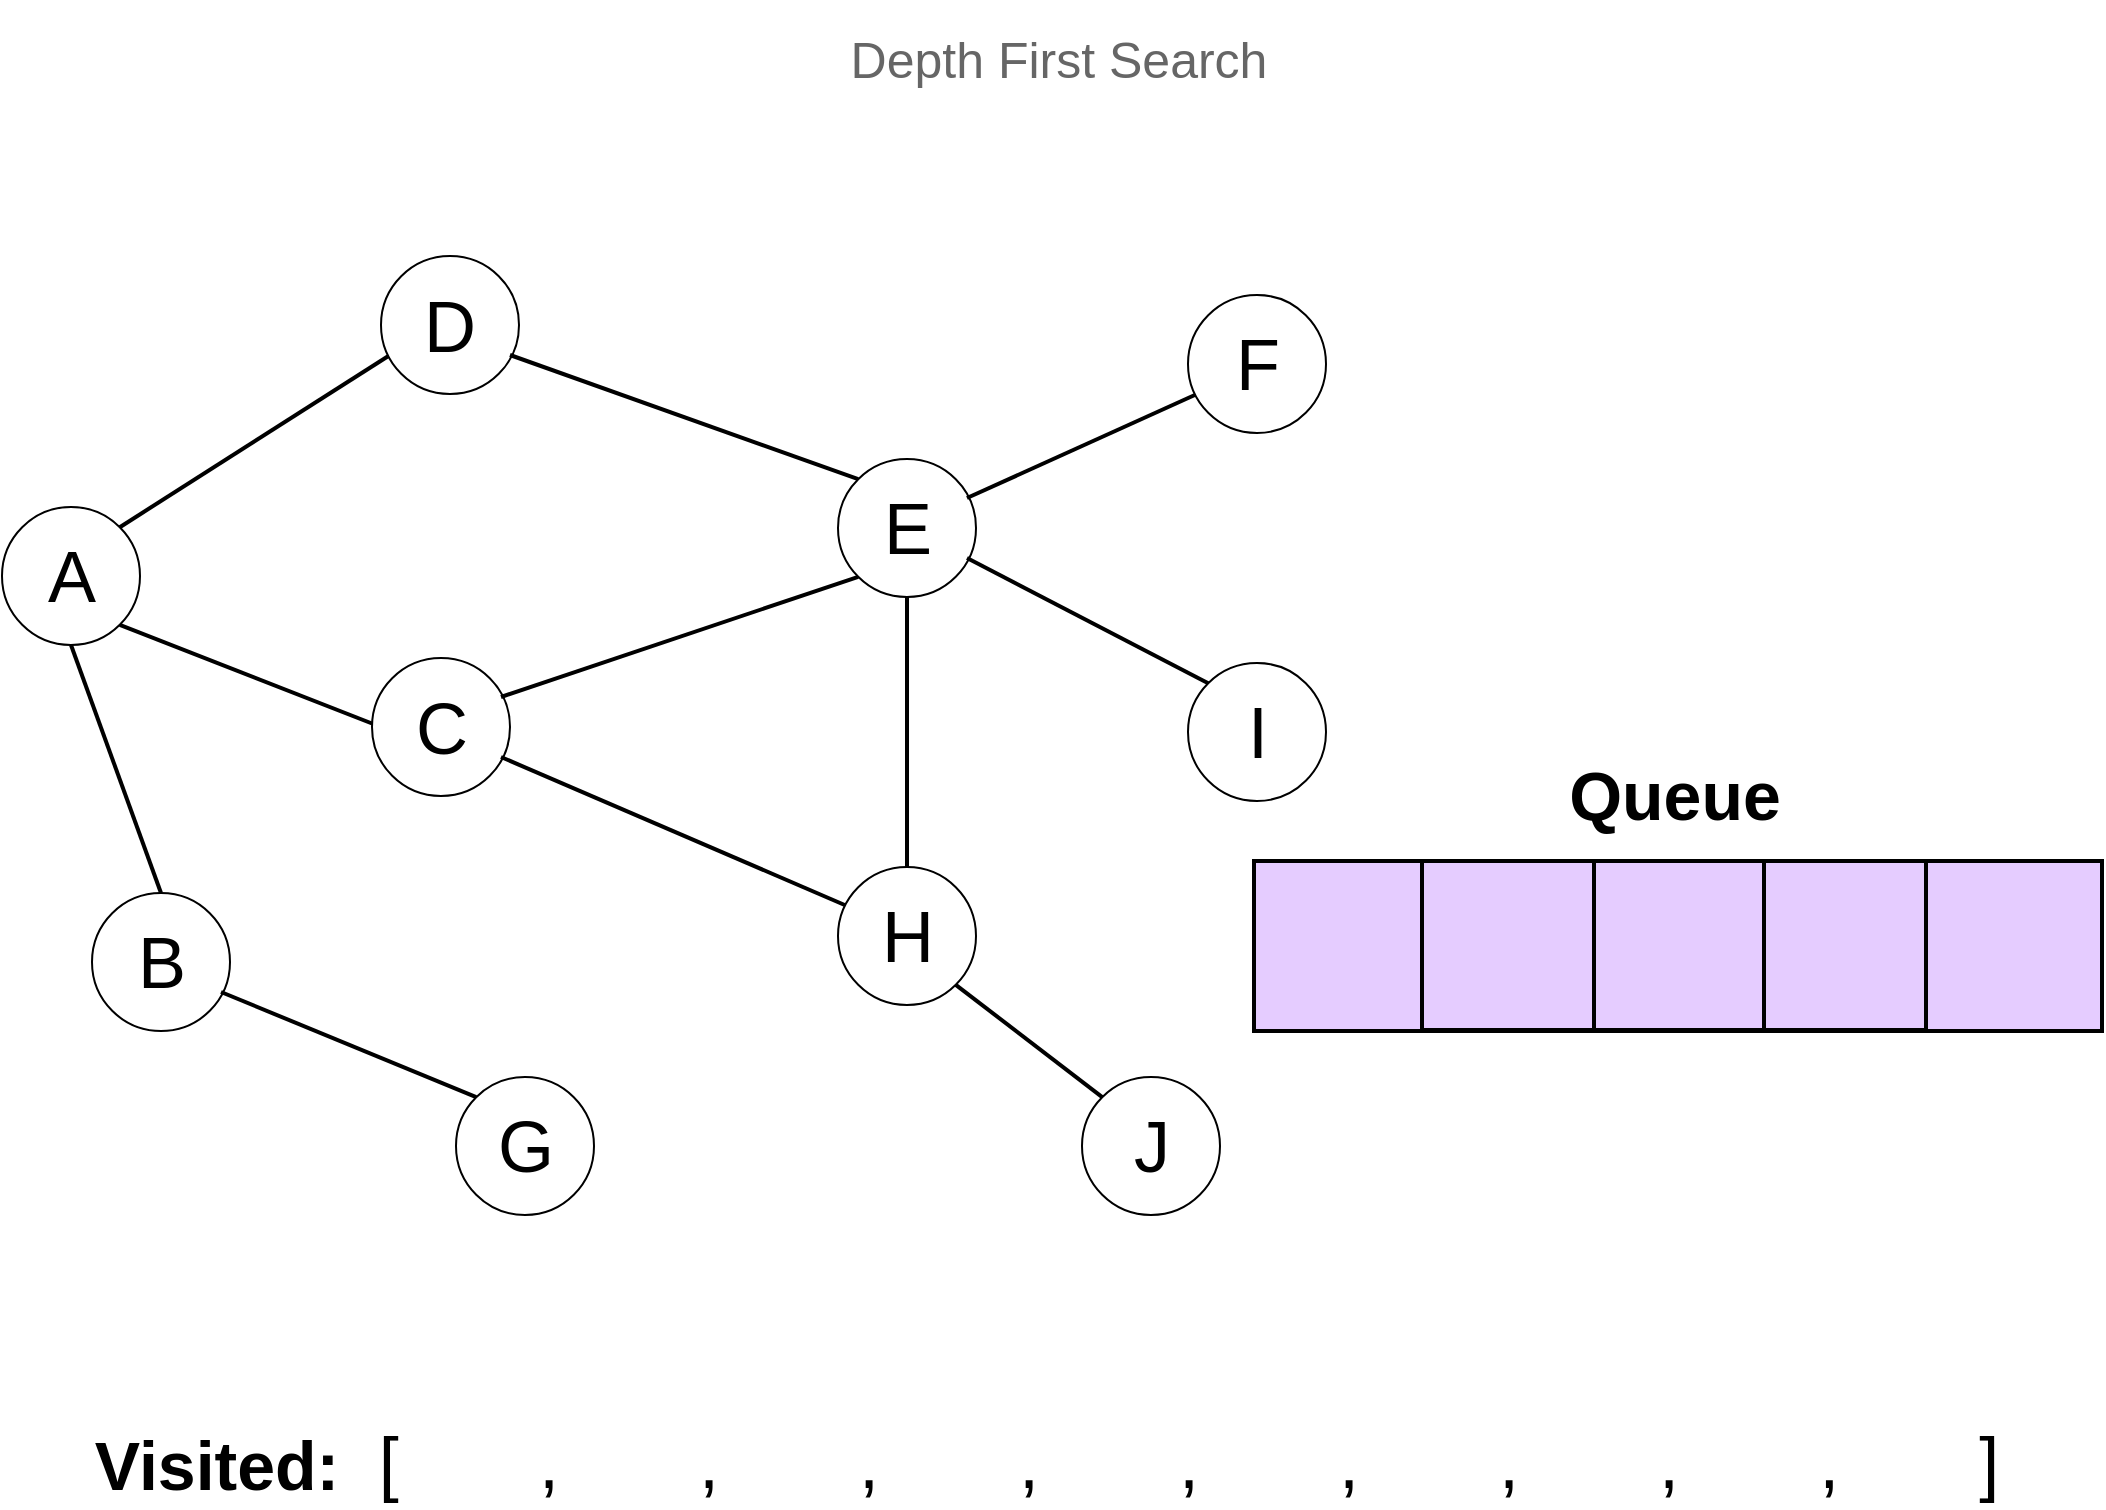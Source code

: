 <mxfile version="17.2.1" type="device"><diagram id="Y4cg5wBQxsTZnQ5amaxG" name="Page-1"><mxGraphModel dx="1422" dy="865" grid="0" gridSize="10" guides="1" tooltips="1" connect="1" arrows="1" fold="1" page="1" pageScale="1" pageWidth="1100" pageHeight="850" math="0" shadow="0"><root><mxCell id="0"/><mxCell id="1" parent="0"/><mxCell id="U78qBpOmDjyZ7_BI7Jns-25" style="rounded=0;orthogonalLoop=1;jettySize=auto;html=1;exitX=1;exitY=1;exitDx=0;exitDy=0;entryX=0;entryY=0.5;entryDx=0;entryDy=0;fontSize=36;endArrow=none;endFill=0;strokeWidth=2;" parent="1" source="U78qBpOmDjyZ7_BI7Jns-1" target="U78qBpOmDjyZ7_BI7Jns-10" edge="1"><mxGeometry relative="1" as="geometry"/></mxCell><mxCell id="U78qBpOmDjyZ7_BI7Jns-27" style="edgeStyle=none;rounded=0;orthogonalLoop=1;jettySize=auto;html=1;exitX=1;exitY=0;exitDx=0;exitDy=0;entryX=0;entryY=1;entryDx=0;entryDy=0;fontSize=36;endArrow=none;endFill=0;strokeWidth=2;" parent="1" source="U78qBpOmDjyZ7_BI7Jns-1" target="U78qBpOmDjyZ7_BI7Jns-8" edge="1"><mxGeometry relative="1" as="geometry"/></mxCell><mxCell id="U78qBpOmDjyZ7_BI7Jns-29" style="edgeStyle=none;rounded=0;orthogonalLoop=1;jettySize=auto;html=1;exitX=0.5;exitY=1;exitDx=0;exitDy=0;entryX=0.5;entryY=0;entryDx=0;entryDy=0;fontSize=36;endArrow=none;endFill=0;strokeWidth=2;" parent="1" source="U78qBpOmDjyZ7_BI7Jns-1" target="U78qBpOmDjyZ7_BI7Jns-11" edge="1"><mxGeometry relative="1" as="geometry"/></mxCell><mxCell id="U78qBpOmDjyZ7_BI7Jns-1" value="" style="ellipse;whiteSpace=wrap;html=1;aspect=fixed;" parent="1" vertex="1"><mxGeometry x="22" y="261.5" width="69" height="69" as="geometry"/></mxCell><mxCell id="U78qBpOmDjyZ7_BI7Jns-2" value="&lt;font style=&quot;font-size: 36px&quot;&gt;A&lt;/font&gt;" style="text;html=1;strokeColor=none;fillColor=none;align=center;verticalAlign=middle;whiteSpace=wrap;rounded=0;" parent="1" vertex="1"><mxGeometry x="26.5" y="281" width="60" height="30" as="geometry"/></mxCell><mxCell id="U78qBpOmDjyZ7_BI7Jns-7" value="" style="ellipse;whiteSpace=wrap;html=1;aspect=fixed;" parent="1" vertex="1"><mxGeometry x="211.5" y="136" width="69" height="69" as="geometry"/></mxCell><mxCell id="U78qBpOmDjyZ7_BI7Jns-28" style="edgeStyle=none;rounded=0;orthogonalLoop=1;jettySize=auto;html=1;exitX=1;exitY=1;exitDx=0;exitDy=0;entryX=0;entryY=0;entryDx=0;entryDy=0;fontSize=36;endArrow=none;endFill=0;strokeWidth=2;" parent="1" source="U78qBpOmDjyZ7_BI7Jns-8" target="U78qBpOmDjyZ7_BI7Jns-13" edge="1"><mxGeometry relative="1" as="geometry"/></mxCell><mxCell id="U78qBpOmDjyZ7_BI7Jns-8" value="&lt;font style=&quot;font-size: 36px&quot;&gt;D&lt;/font&gt;" style="text;html=1;strokeColor=none;fillColor=none;align=center;verticalAlign=middle;whiteSpace=wrap;rounded=0;" parent="1" vertex="1"><mxGeometry x="216" y="155.5" width="60" height="30" as="geometry"/></mxCell><mxCell id="U78qBpOmDjyZ7_BI7Jns-9" value="" style="ellipse;whiteSpace=wrap;html=1;aspect=fixed;" parent="1" vertex="1"><mxGeometry x="207" y="337" width="69" height="69" as="geometry"/></mxCell><mxCell id="U78qBpOmDjyZ7_BI7Jns-30" style="edgeStyle=none;rounded=0;orthogonalLoop=1;jettySize=auto;html=1;exitX=1;exitY=1;exitDx=0;exitDy=0;entryX=0;entryY=0;entryDx=0;entryDy=0;fontSize=36;endArrow=none;endFill=0;strokeWidth=2;" parent="1" source="U78qBpOmDjyZ7_BI7Jns-10" target="U78qBpOmDjyZ7_BI7Jns-20" edge="1"><mxGeometry relative="1" as="geometry"/></mxCell><mxCell id="U78qBpOmDjyZ7_BI7Jns-31" style="edgeStyle=none;rounded=0;orthogonalLoop=1;jettySize=auto;html=1;exitX=1;exitY=0;exitDx=0;exitDy=0;entryX=0;entryY=1;entryDx=0;entryDy=0;fontSize=36;endArrow=none;endFill=0;strokeWidth=2;" parent="1" source="U78qBpOmDjyZ7_BI7Jns-10" target="U78qBpOmDjyZ7_BI7Jns-13" edge="1"><mxGeometry relative="1" as="geometry"/></mxCell><mxCell id="U78qBpOmDjyZ7_BI7Jns-10" value="&lt;font style=&quot;font-size: 36px&quot;&gt;C&lt;/font&gt;" style="text;html=1;strokeColor=none;fillColor=none;align=center;verticalAlign=middle;whiteSpace=wrap;rounded=0;" parent="1" vertex="1"><mxGeometry x="211.5" y="356.5" width="60" height="30" as="geometry"/></mxCell><mxCell id="U78qBpOmDjyZ7_BI7Jns-11" value="" style="ellipse;whiteSpace=wrap;html=1;aspect=fixed;" parent="1" vertex="1"><mxGeometry x="67" y="454.5" width="69" height="69" as="geometry"/></mxCell><mxCell id="U78qBpOmDjyZ7_BI7Jns-32" style="edgeStyle=none;rounded=0;orthogonalLoop=1;jettySize=auto;html=1;exitX=1;exitY=1;exitDx=0;exitDy=0;entryX=0;entryY=0;entryDx=0;entryDy=0;fontSize=36;endArrow=none;endFill=0;strokeWidth=2;" parent="1" source="U78qBpOmDjyZ7_BI7Jns-12" target="U78qBpOmDjyZ7_BI7Jns-21" edge="1"><mxGeometry relative="1" as="geometry"/></mxCell><mxCell id="U78qBpOmDjyZ7_BI7Jns-12" value="&lt;font style=&quot;font-size: 36px&quot;&gt;B&lt;/font&gt;" style="text;html=1;strokeColor=none;fillColor=none;align=center;verticalAlign=middle;whiteSpace=wrap;rounded=0;" parent="1" vertex="1"><mxGeometry x="71.5" y="474" width="60" height="30" as="geometry"/></mxCell><mxCell id="U78qBpOmDjyZ7_BI7Jns-13" value="" style="ellipse;whiteSpace=wrap;html=1;aspect=fixed;" parent="1" vertex="1"><mxGeometry x="440" y="237.5" width="69" height="69" as="geometry"/></mxCell><mxCell id="U78qBpOmDjyZ7_BI7Jns-34" style="edgeStyle=none;rounded=0;orthogonalLoop=1;jettySize=auto;html=1;exitX=1;exitY=1;exitDx=0;exitDy=0;entryX=0;entryY=0;entryDx=0;entryDy=0;fontSize=36;endArrow=none;endFill=0;strokeWidth=2;" parent="1" source="U78qBpOmDjyZ7_BI7Jns-14" target="U78qBpOmDjyZ7_BI7Jns-17" edge="1"><mxGeometry relative="1" as="geometry"/></mxCell><mxCell id="U78qBpOmDjyZ7_BI7Jns-35" style="edgeStyle=none;rounded=0;orthogonalLoop=1;jettySize=auto;html=1;exitX=1;exitY=0;exitDx=0;exitDy=0;entryX=0;entryY=1;entryDx=0;entryDy=0;fontSize=36;endArrow=none;endFill=0;strokeWidth=2;" parent="1" source="U78qBpOmDjyZ7_BI7Jns-14" target="U78qBpOmDjyZ7_BI7Jns-16" edge="1"><mxGeometry relative="1" as="geometry"/></mxCell><mxCell id="U78qBpOmDjyZ7_BI7Jns-14" value="&lt;font style=&quot;font-size: 36px&quot;&gt;E&lt;/font&gt;" style="text;html=1;strokeColor=none;fillColor=none;align=center;verticalAlign=middle;whiteSpace=wrap;rounded=0;" parent="1" vertex="1"><mxGeometry x="444.5" y="257" width="60" height="30" as="geometry"/></mxCell><mxCell id="U78qBpOmDjyZ7_BI7Jns-15" value="" style="ellipse;whiteSpace=wrap;html=1;aspect=fixed;" parent="1" vertex="1"><mxGeometry x="615" y="155.5" width="69" height="69" as="geometry"/></mxCell><mxCell id="U78qBpOmDjyZ7_BI7Jns-16" value="&lt;font style=&quot;font-size: 36px&quot;&gt;F&lt;/font&gt;" style="text;html=1;strokeColor=none;fillColor=none;align=center;verticalAlign=middle;whiteSpace=wrap;rounded=0;" parent="1" vertex="1"><mxGeometry x="619.5" y="175" width="60" height="30" as="geometry"/></mxCell><mxCell id="U78qBpOmDjyZ7_BI7Jns-17" value="" style="ellipse;whiteSpace=wrap;html=1;aspect=fixed;" parent="1" vertex="1"><mxGeometry x="615" y="339.5" width="69" height="69" as="geometry"/></mxCell><mxCell id="U78qBpOmDjyZ7_BI7Jns-18" value="&lt;font style=&quot;font-size: 36px&quot;&gt;I&lt;/font&gt;" style="text;html=1;strokeColor=none;fillColor=none;align=center;verticalAlign=middle;whiteSpace=wrap;rounded=0;" parent="1" vertex="1"><mxGeometry x="619.5" y="359" width="60" height="30" as="geometry"/></mxCell><mxCell id="U78qBpOmDjyZ7_BI7Jns-33" style="edgeStyle=none;rounded=0;orthogonalLoop=1;jettySize=auto;html=1;exitX=0.5;exitY=0;exitDx=0;exitDy=0;entryX=0.5;entryY=1;entryDx=0;entryDy=0;fontSize=36;endArrow=none;endFill=0;strokeWidth=2;" parent="1" source="U78qBpOmDjyZ7_BI7Jns-19" target="U78qBpOmDjyZ7_BI7Jns-13" edge="1"><mxGeometry relative="1" as="geometry"/></mxCell><mxCell id="U78qBpOmDjyZ7_BI7Jns-36" style="edgeStyle=none;rounded=0;orthogonalLoop=1;jettySize=auto;html=1;exitX=1;exitY=1;exitDx=0;exitDy=0;entryX=0;entryY=0;entryDx=0;entryDy=0;fontSize=36;endArrow=none;endFill=0;strokeWidth=2;" parent="1" source="U78qBpOmDjyZ7_BI7Jns-19" target="U78qBpOmDjyZ7_BI7Jns-23" edge="1"><mxGeometry relative="1" as="geometry"/></mxCell><mxCell id="U78qBpOmDjyZ7_BI7Jns-19" value="" style="ellipse;whiteSpace=wrap;html=1;aspect=fixed;" parent="1" vertex="1"><mxGeometry x="440" y="441.5" width="69" height="69" as="geometry"/></mxCell><mxCell id="U78qBpOmDjyZ7_BI7Jns-20" value="&lt;font style=&quot;font-size: 36px&quot;&gt;H&lt;/font&gt;" style="text;html=1;strokeColor=none;fillColor=none;align=center;verticalAlign=middle;whiteSpace=wrap;rounded=0;" parent="1" vertex="1"><mxGeometry x="444.5" y="461" width="60" height="30" as="geometry"/></mxCell><mxCell id="U78qBpOmDjyZ7_BI7Jns-21" value="" style="ellipse;whiteSpace=wrap;html=1;aspect=fixed;" parent="1" vertex="1"><mxGeometry x="249" y="546.5" width="69" height="69" as="geometry"/></mxCell><mxCell id="U78qBpOmDjyZ7_BI7Jns-22" value="&lt;font style=&quot;font-size: 36px&quot;&gt;G&lt;/font&gt;" style="text;html=1;strokeColor=none;fillColor=none;align=center;verticalAlign=middle;whiteSpace=wrap;rounded=0;" parent="1" vertex="1"><mxGeometry x="253.5" y="566" width="60" height="30" as="geometry"/></mxCell><mxCell id="U78qBpOmDjyZ7_BI7Jns-23" value="" style="ellipse;whiteSpace=wrap;html=1;aspect=fixed;" parent="1" vertex="1"><mxGeometry x="562" y="546.5" width="69" height="69" as="geometry"/></mxCell><mxCell id="U78qBpOmDjyZ7_BI7Jns-24" value="&lt;font style=&quot;font-size: 36px&quot;&gt;J&lt;/font&gt;" style="text;html=1;strokeColor=none;fillColor=none;align=center;verticalAlign=middle;whiteSpace=wrap;rounded=0;" parent="1" vertex="1"><mxGeometry x="566.5" y="566" width="60" height="30" as="geometry"/></mxCell><mxCell id="U78qBpOmDjyZ7_BI7Jns-41" value="&lt;font style=&quot;font-size: 25px&quot; color=&quot;#666666&quot;&gt;Depth First Search&lt;/font&gt;" style="text;html=1;align=center;verticalAlign=middle;resizable=0;points=[];autosize=1;fontSize=36;" parent="1" vertex="1"><mxGeometry x="441" y="8" width="218" height="51" as="geometry"/></mxCell><mxCell id="U78qBpOmDjyZ7_BI7Jns-42" value="&lt;font size=&quot;1&quot; color=&quot;#000000&quot;&gt;&lt;b style=&quot;font-size: 34px&quot;&gt;Queue&lt;/b&gt;&lt;/font&gt;" style="text;html=1;align=center;verticalAlign=middle;resizable=0;points=[];autosize=1;strokeColor=none;fillColor=none;fontSize=25;fontColor=#FFB570;" parent="1" vertex="1"><mxGeometry x="800" y="384" width="116" height="43" as="geometry"/></mxCell><mxCell id="U78qBpOmDjyZ7_BI7Jns-73" value="&lt;font color=&quot;#000000&quot; size=&quot;1&quot;&gt;&lt;b style=&quot;font-size: 34px&quot;&gt;Visited:&lt;/b&gt;&lt;/font&gt;" style="text;html=1;align=center;verticalAlign=middle;resizable=0;points=[];autosize=1;strokeColor=none;fillColor=none;fontSize=25;fontColor=#666666;" parent="1" vertex="1"><mxGeometry x="63" y="719" width="132" height="43" as="geometry"/></mxCell><mxCell id="U78qBpOmDjyZ7_BI7Jns-74" value="[&lt;span style=&quot;white-space: pre ; font-size: 36px&quot;&gt;&#9;&lt;/span&gt;,&lt;span style=&quot;white-space: pre ; font-size: 36px&quot;&gt;&#9;&lt;/span&gt;,&lt;span style=&quot;white-space: pre ; font-size: 36px&quot;&gt;&#9;&lt;/span&gt;,&lt;span style=&quot;white-space: pre ; font-size: 36px&quot;&gt;&#9;&lt;/span&gt;,&lt;span style=&quot;white-space: pre ; font-size: 36px&quot;&gt;&#9;&lt;/span&gt;,&lt;span style=&quot;white-space: pre ; font-size: 36px&quot;&gt;&#9;&lt;/span&gt;,&lt;span style=&quot;white-space: pre ; font-size: 36px&quot;&gt;&#9;&lt;/span&gt;,&lt;span style=&quot;white-space: pre ; font-size: 36px&quot;&gt;&#9;&lt;/span&gt;,&lt;span style=&quot;white-space: pre ; font-size: 36px&quot;&gt;&#9;&lt;/span&gt;,&lt;span style=&quot;white-space: pre&quot;&gt;&#9;&lt;/span&gt;]" style="text;html=1;align=center;verticalAlign=middle;resizable=0;points=[];autosize=1;strokeColor=none;fillColor=none;fontSize=36;fontColor=#000000;" parent="1" vertex="1"><mxGeometry x="205" y="715" width="820" height="47" as="geometry"/></mxCell><mxCell id="Q6qik_lIhi8F-RtFkXok-1" value="" style="rounded=0;whiteSpace=wrap;html=1;strokeWidth=2;fillColor=#E5CCFF;" vertex="1" parent="1"><mxGeometry x="648" y="438.5" width="424" height="85" as="geometry"/></mxCell><mxCell id="Q6qik_lIhi8F-RtFkXok-4" value="" style="rounded=0;whiteSpace=wrap;html=1;strokeWidth=2;fillColor=#E5CCFF;" vertex="1" parent="1"><mxGeometry x="732" y="438.5" width="252" height="84.5" as="geometry"/></mxCell><mxCell id="Q6qik_lIhi8F-RtFkXok-5" value="" style="rounded=0;whiteSpace=wrap;html=1;strokeWidth=2;fillColor=#E5CCFF;" vertex="1" parent="1"><mxGeometry x="818" y="438.5" width="85" height="84.5" as="geometry"/></mxCell></root></mxGraphModel></diagram></mxfile>